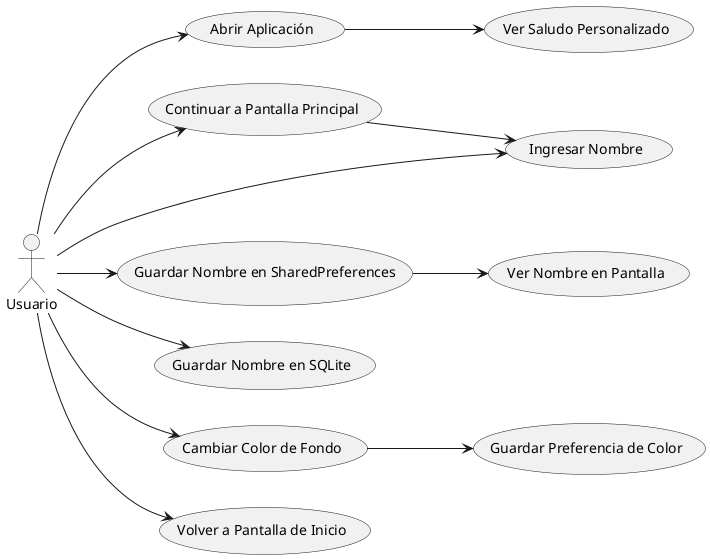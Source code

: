 @startuml
left to right direction
actor Usuario

usecase "Abrir Aplicación" as UC1
usecase "Ver Saludo Personalizado" as UC2
usecase "Continuar a Pantalla Principal" as UC3
usecase "Ingresar Nombre" as UC4
usecase "Guardar Nombre en SharedPreferences" as UC5
usecase "Ver Nombre en Pantalla" as UC6
usecase "Guardar Nombre en SQLite" as UC7
usecase "Cambiar Color de Fondo" as UC8
usecase "Guardar Preferencia de Color" as UC9
usecase "Volver a Pantalla de Inicio" as UC10

Usuario --> UC1
UC1 --> UC2
Usuario --> UC3
UC3 --> UC4
Usuario --> UC4
Usuario --> UC5
UC5 --> UC6
Usuario --> UC7
Usuario --> UC8
UC8 --> UC9
Usuario --> UC10

@enduml
